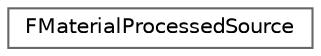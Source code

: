 digraph "Graphical Class Hierarchy"
{
 // INTERACTIVE_SVG=YES
 // LATEX_PDF_SIZE
  bgcolor="transparent";
  edge [fontname=Helvetica,fontsize=10,labelfontname=Helvetica,labelfontsize=10];
  node [fontname=Helvetica,fontsize=10,shape=box,height=0.2,width=0.4];
  rankdir="LR";
  Node0 [id="Node000000",label="FMaterialProcessedSource",height=0.2,width=0.4,color="grey40", fillcolor="white", style="filled",URL="$d0/d80/structFMaterialProcessedSource.html",tooltip=" "];
}
